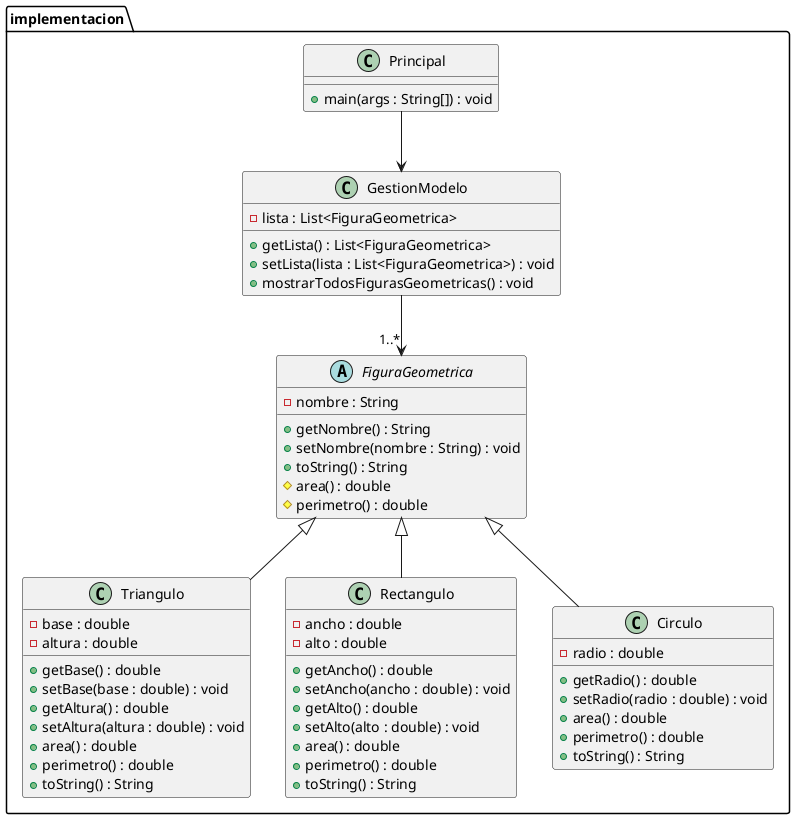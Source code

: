 @startuml

' Paquete
package implementacion {

    ' Clase abstracta FiguraGeometrica
    abstract class FiguraGeometrica {
        - nombre : String
        + getNombre() : String
        + setNombre(nombre : String) : void
        + toString() : String
        # area() : double
        # perimetro() : double
    }

    ' Subclase Triangulo
    class Triangulo {
        - base : double
        - altura : double
        + getBase() : double
        + setBase(base : double) : void
        + getAltura() : double
        + setAltura(altura : double) : void
        + area() : double
        + perimetro() : double
        + toString() : String
    }

    ' Subclase Rectangulo
    class Rectangulo {
        - ancho : double
        - alto : double
        + getAncho() : double
        + setAncho(ancho : double) : void
        + getAlto() : double
        + setAlto(alto : double) : void
        + area() : double
        + perimetro() : double
        + toString() : String
    }

    ' Subclase Circulo
    class Circulo {
        - radio : double
        + getRadio() : double
        + setRadio(radio : double) : void
        + area() : double
        + perimetro() : double
        + toString() : String
    }

    ' Clase GestionModelo
    class GestionModelo {
        - lista : List<FiguraGeometrica>
        + getLista() : List<FiguraGeometrica>
        + setLista(lista : List<FiguraGeometrica>) : void
        + mostrarTodosFigurasGeometricas() : void
    }

    ' Clase Principal
    class Principal {
        + main(args : String[]) : void
    }

    ' Relaciones de herencia
    FiguraGeometrica <|-- Triangulo
    FiguraGeometrica <|-- Rectangulo
    FiguraGeometrica <|-- Circulo

    ' Asociación: GestionModelo usa Lista de Figuras
    GestionModelo --> "1..*" FiguraGeometrica

    ' Asociación: Principal crea GestionModelo
    Principal --> GestionModelo

}

@enduml

